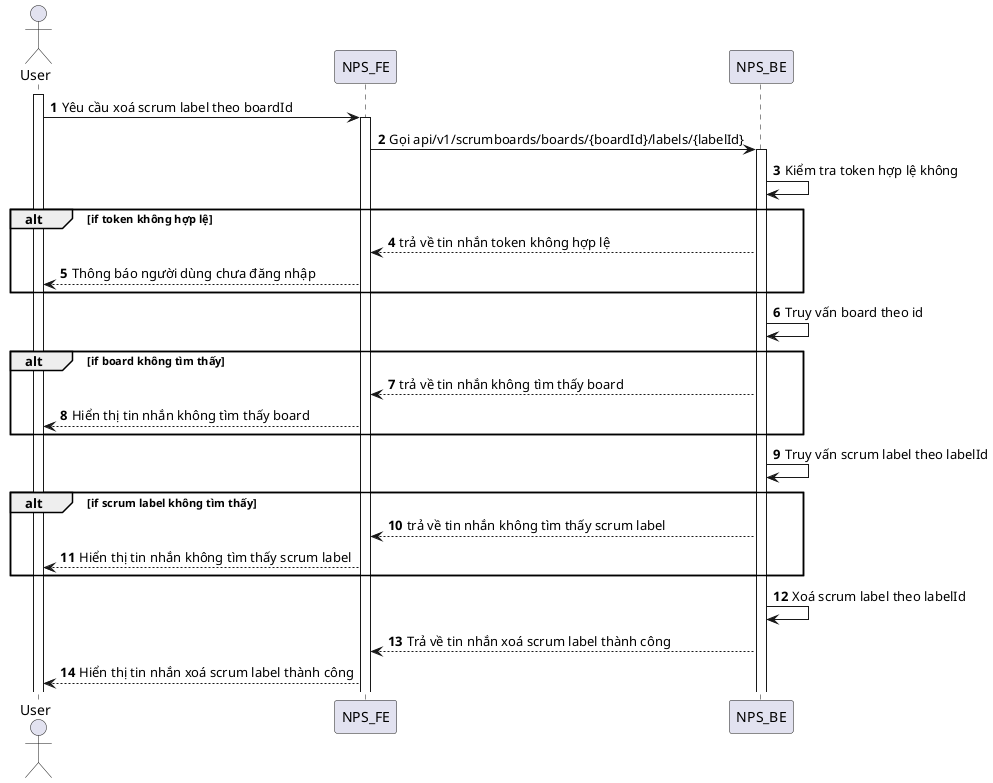 @startuml
autonumber
actor User
activate User
User -> NPS_FE: Yêu cầu xoá scrum label theo boardId
activate NPS_FE
NPS_FE -> NPS_BE: Gọi api/v1/scrumboards/boards/{boardId}/labels/{labelId}
activate NPS_BE
NPS_BE -> NPS_BE: Kiểm tra token hợp lệ không
alt if token không hợp lệ
NPS_BE --> NPS_FE: trả về tin nhắn token không hợp lệ
NPS_FE --> User: Thông báo người dùng chưa đăng nhập
end
NPS_BE -> NPS_BE: Truy vấn board theo id
alt if board không tìm thấy
NPS_BE --> NPS_FE: trả về tin nhắn không tìm thấy board
NPS_FE --> User: Hiển thị tin nhắn không tìm thấy board
end
NPS_BE -> NPS_BE: Truy vấn scrum label theo labelId
alt if scrum label không tìm thấy
NPS_BE --> NPS_FE: trả về tin nhắn không tìm thấy scrum label
NPS_FE --> User: Hiển thị tin nhắn không tìm thấy scrum label
end
NPS_BE -> NPS_BE: Xoá scrum label theo labelId
NPS_BE --> NPS_FE: Trả về tin nhắn xoá scrum label thành công
NPS_FE --> User: Hiển thị tin nhắn xoá scrum label thành công
@enduml